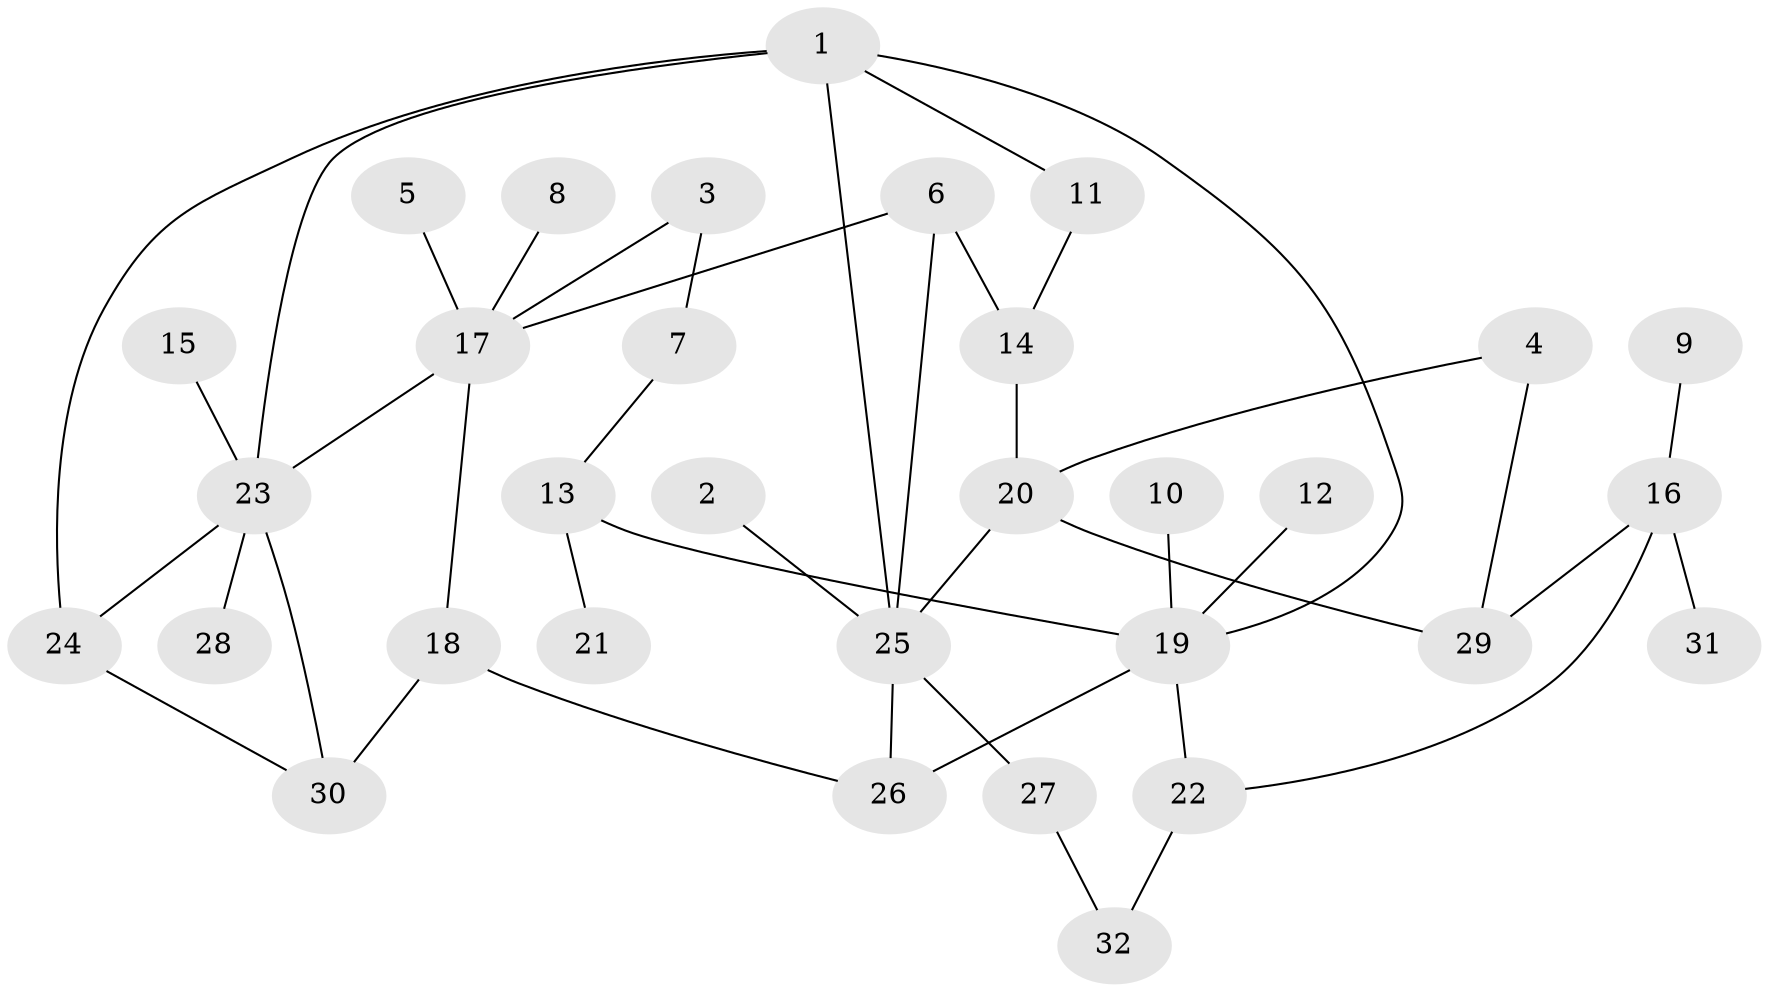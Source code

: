 // original degree distribution, {1: 0.38095238095238093, 5: 0.06349206349206349, 4: 0.07936507936507936, 7: 0.031746031746031744, 3: 0.2222222222222222, 2: 0.2222222222222222}
// Generated by graph-tools (version 1.1) at 2025/25/03/09/25 03:25:35]
// undirected, 32 vertices, 43 edges
graph export_dot {
graph [start="1"]
  node [color=gray90,style=filled];
  1;
  2;
  3;
  4;
  5;
  6;
  7;
  8;
  9;
  10;
  11;
  12;
  13;
  14;
  15;
  16;
  17;
  18;
  19;
  20;
  21;
  22;
  23;
  24;
  25;
  26;
  27;
  28;
  29;
  30;
  31;
  32;
  1 -- 11 [weight=1.0];
  1 -- 19 [weight=1.0];
  1 -- 23 [weight=1.0];
  1 -- 24 [weight=1.0];
  1 -- 25 [weight=1.0];
  2 -- 25 [weight=1.0];
  3 -- 7 [weight=1.0];
  3 -- 17 [weight=1.0];
  4 -- 20 [weight=1.0];
  4 -- 29 [weight=1.0];
  5 -- 17 [weight=1.0];
  6 -- 14 [weight=1.0];
  6 -- 17 [weight=1.0];
  6 -- 25 [weight=1.0];
  7 -- 13 [weight=1.0];
  8 -- 17 [weight=1.0];
  9 -- 16 [weight=1.0];
  10 -- 19 [weight=1.0];
  11 -- 14 [weight=1.0];
  12 -- 19 [weight=1.0];
  13 -- 19 [weight=1.0];
  13 -- 21 [weight=1.0];
  14 -- 20 [weight=1.0];
  15 -- 23 [weight=1.0];
  16 -- 22 [weight=1.0];
  16 -- 29 [weight=1.0];
  16 -- 31 [weight=1.0];
  17 -- 18 [weight=1.0];
  17 -- 23 [weight=1.0];
  18 -- 26 [weight=1.0];
  18 -- 30 [weight=1.0];
  19 -- 22 [weight=1.0];
  19 -- 26 [weight=1.0];
  20 -- 25 [weight=1.0];
  20 -- 29 [weight=1.0];
  22 -- 32 [weight=1.0];
  23 -- 24 [weight=1.0];
  23 -- 28 [weight=1.0];
  23 -- 30 [weight=1.0];
  24 -- 30 [weight=1.0];
  25 -- 26 [weight=1.0];
  25 -- 27 [weight=1.0];
  27 -- 32 [weight=1.0];
}
